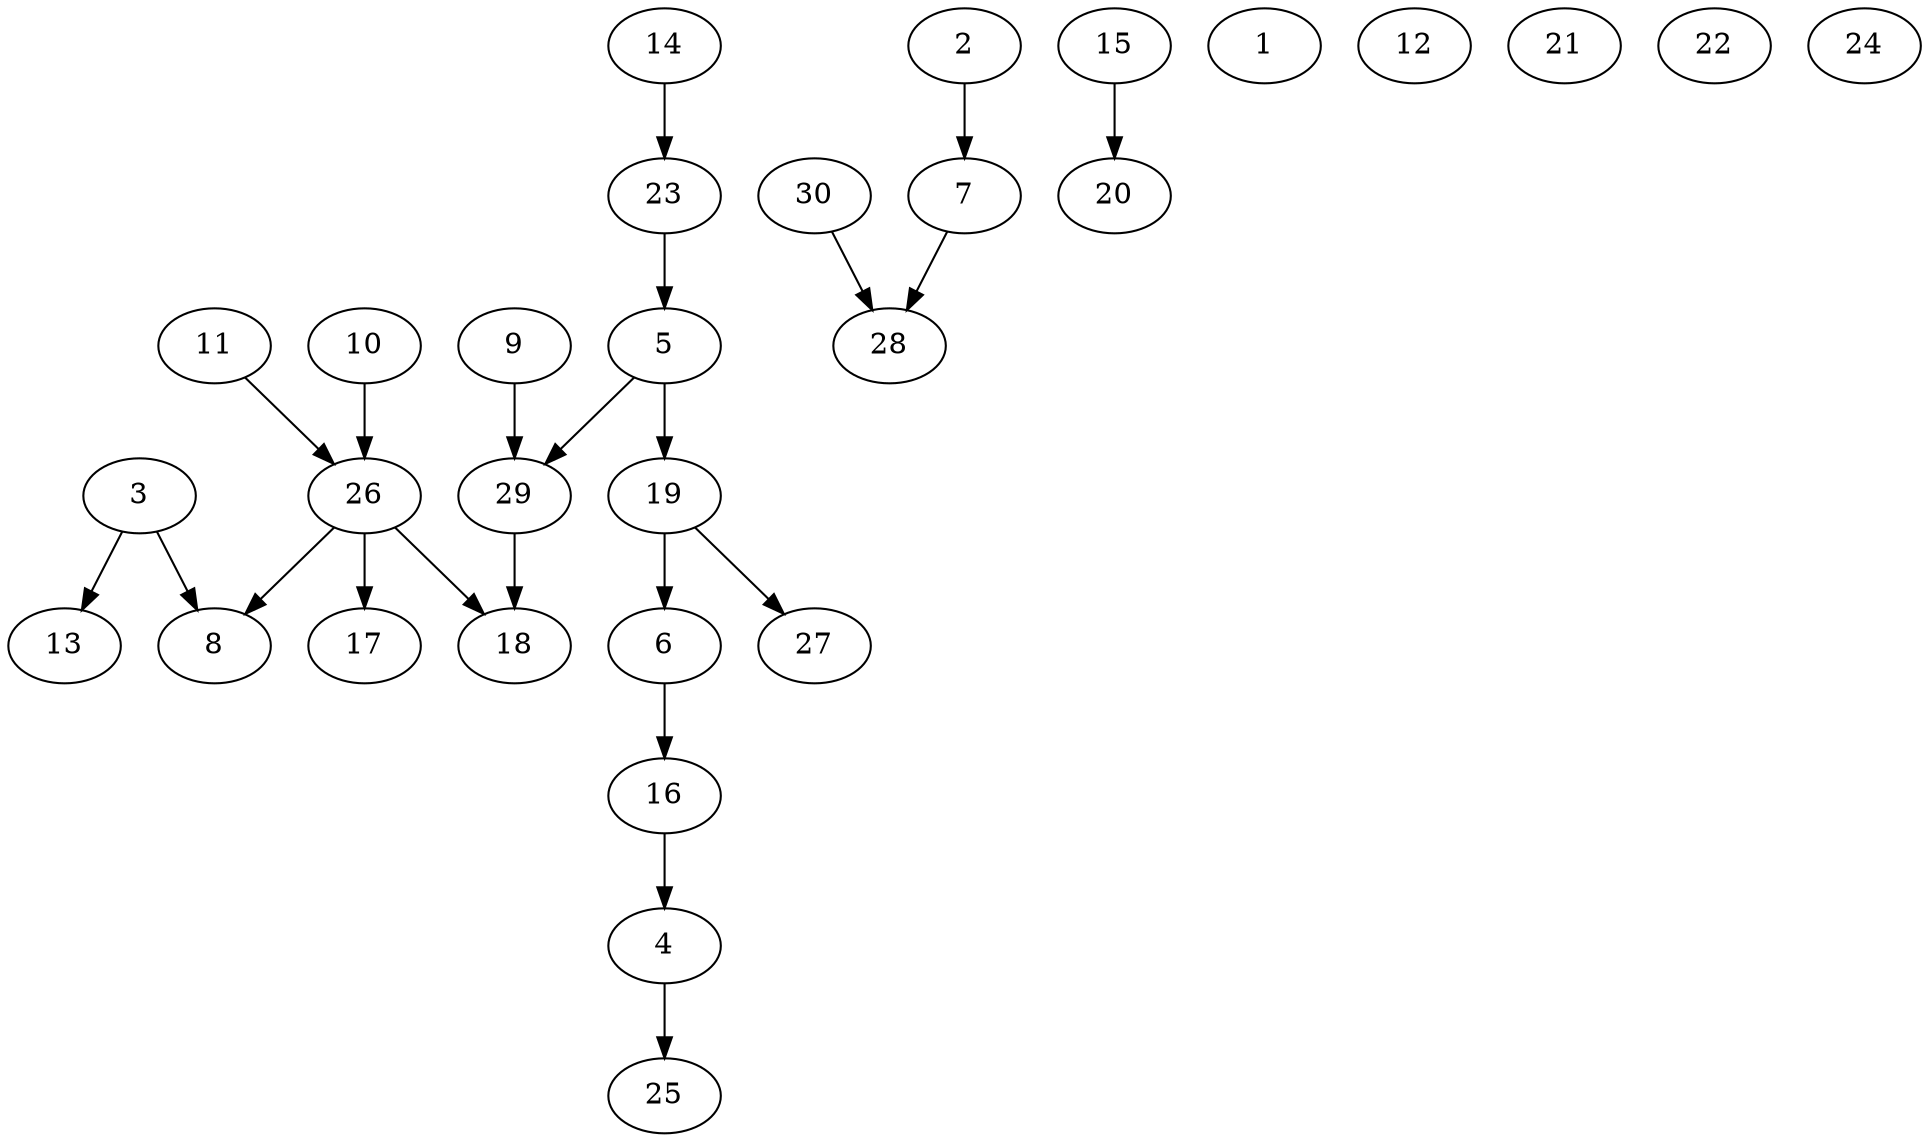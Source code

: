 digraph sample {
3 -> 8[color="black"];
11 -> 26[color="black"];
30 -> 28[color="black"];
3 -> 13[color="black"];
26 -> 8[color="black"];
4 -> 25[color="black"];
2 -> 7[color="black"];
14 -> 23[color="black"];
29 -> 18[color="black"];
23 -> 5[color="black"];
9 -> 29[color="black"];
10 -> 26[color="black"];
26 -> 17[color="black"];
6 -> 16[color="black"];
19 -> 27[color="black"];
15 -> 20[color="black"];
7 -> 28[color="black"];
5 -> 19[color="black"];
16 -> 4[color="black"];
5 -> 29[color="black"];
26 -> 18[color="black"];
19 -> 6[color="black"];
1[color="black"];
12[color="black"];
21[color="black"];
22[color="black"];
24[color="black"];
}